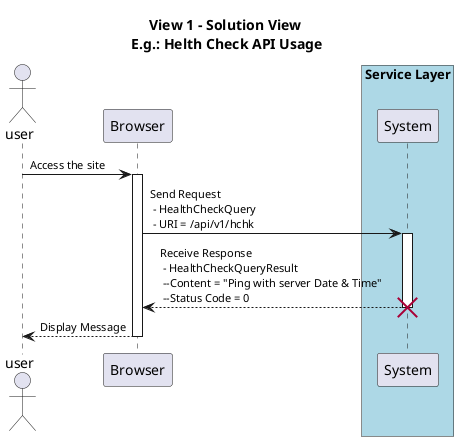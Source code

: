 @startuml
title View 1 - Solution View \nE.g.: Helth Check API Usage

actor user
participant Browser as bw

box "Service Layer" #LightBlue
participant "System" as hChekApi
end box

skinparam sequence {
    ActorFontName Arial
    ActorFontSize 11

    ParticipantFontName Arial
    ParticipantFontSize 11

    ArrowFontName Arial
    ArrowFontSize 11
}

user->bw: Access the site
activate bw

bw->hChekApi: Send Request \n - HealthCheckQuery \n - URI = /api/v1/hchk
activate hChekApi
hChekApi-->bw:Receive Response \n - HealthCheckQueryResult \n --Content = "Ping with server Date & Time" \n --Status Code = 0
deactivate hChekApi
destroy hChekApi

bw-->user: Display Message
deactivate bw

@enduml